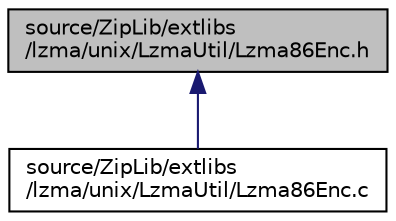 digraph "source/ZipLib/extlibs/lzma/unix/LzmaUtil/Lzma86Enc.h"
{
 // LATEX_PDF_SIZE
  edge [fontname="Helvetica",fontsize="10",labelfontname="Helvetica",labelfontsize="10"];
  node [fontname="Helvetica",fontsize="10",shape=record];
  Node1 [label="source/ZipLib/extlibs\l/lzma/unix/LzmaUtil/Lzma86Enc.h",height=0.2,width=0.4,color="black", fillcolor="grey75", style="filled", fontcolor="black",tooltip=" "];
  Node1 -> Node2 [dir="back",color="midnightblue",fontsize="10",style="solid"];
  Node2 [label="source/ZipLib/extlibs\l/lzma/unix/LzmaUtil/Lzma86Enc.c",height=0.2,width=0.4,color="black", fillcolor="white", style="filled",URL="$unix_2_lzma_util_2_lzma86_enc_8c.html",tooltip=" "];
}
